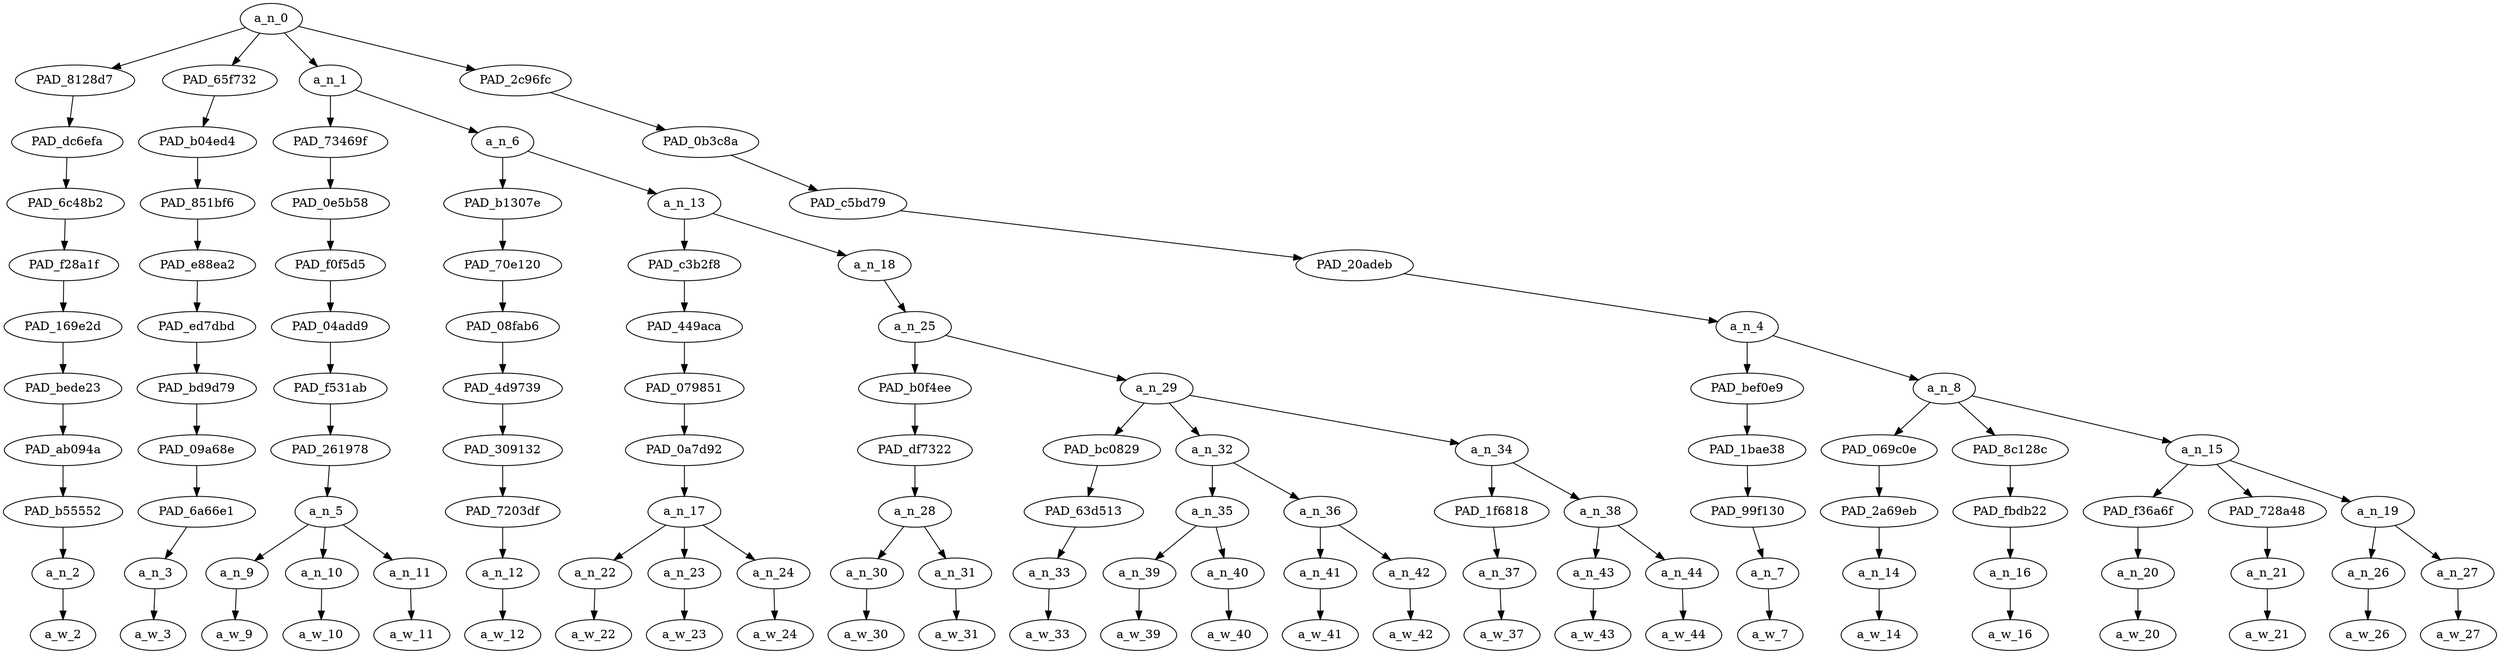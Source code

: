 strict digraph "" {
	a_n_0	[div_dir=-1,
		index=0,
		level=10,
		pos="14.73654513888889,10!",
		text_span="[0, 1, 2, 3, 4, 5, 6, 7, 8, 9, 10, 11, 12, 13, 14, 15, 16, 17, 18, 19, 20, 21, 22, 23, 24, 25]",
		value=0.99999999];
	PAD_8128d7	[div_dir=1,
		index=1,
		level=9,
		pos="17.0,9!",
		text_span="[17]",
		value=0.01513922];
	a_n_0 -> PAD_8128d7;
	PAD_65f732	[div_dir=1,
		index=2,
		level=9,
		pos="18.0,9!",
		text_span="[18]",
		value=0.01850010];
	a_n_0 -> PAD_65f732;
	a_n_1	[div_dir=1,
		index=0,
		level=9,
		pos="3.140625,9!",
		text_span="[0, 1, 2, 3, 4, 5, 6, 7, 8, 9, 10, 11, 12, 13, 14, 15, 16]",
		value=0.51699505];
	a_n_0 -> a_n_1;
	PAD_2c96fc	[div_dir=-1,
		index=3,
		level=9,
		pos="20.805555555555557,9!",
		text_span="[19, 20, 21, 22, 23, 24, 25]",
		value=0.44934629];
	a_n_0 -> PAD_2c96fc;
	PAD_dc6efa	[div_dir=1,
		index=2,
		level=8,
		pos="17.0,8!",
		text_span="[17]",
		value=0.01513922];
	PAD_8128d7 -> PAD_dc6efa;
	PAD_6c48b2	[div_dir=1,
		index=3,
		level=7,
		pos="17.0,7!",
		text_span="[17]",
		value=0.01513922];
	PAD_dc6efa -> PAD_6c48b2;
	PAD_f28a1f	[div_dir=1,
		index=4,
		level=6,
		pos="17.0,6!",
		text_span="[17]",
		value=0.01513922];
	PAD_6c48b2 -> PAD_f28a1f;
	PAD_169e2d	[div_dir=1,
		index=4,
		level=5,
		pos="17.0,5!",
		text_span="[17]",
		value=0.01513922];
	PAD_f28a1f -> PAD_169e2d;
	PAD_bede23	[div_dir=1,
		index=5,
		level=4,
		pos="17.0,4!",
		text_span="[17]",
		value=0.01513922];
	PAD_169e2d -> PAD_bede23;
	PAD_ab094a	[div_dir=1,
		index=7,
		level=3,
		pos="17.0,3!",
		text_span="[17]",
		value=0.01513922];
	PAD_bede23 -> PAD_ab094a;
	PAD_b55552	[div_dir=1,
		index=9,
		level=2,
		pos="17.0,2!",
		text_span="[17]",
		value=0.01513922];
	PAD_ab094a -> PAD_b55552;
	a_n_2	[div_dir=1,
		index=17,
		level=1,
		pos="17.0,1!",
		text_span="[17]",
		value=0.01513922];
	PAD_b55552 -> a_n_2;
	a_w_2	[div_dir=0,
		index=17,
		level=0,
		pos="17,0!",
		text_span="[17]",
		value=i];
	a_n_2 -> a_w_2;
	PAD_b04ed4	[div_dir=1,
		index=3,
		level=8,
		pos="18.0,8!",
		text_span="[18]",
		value=0.01850010];
	PAD_65f732 -> PAD_b04ed4;
	PAD_851bf6	[div_dir=1,
		index=4,
		level=7,
		pos="18.0,7!",
		text_span="[18]",
		value=0.01850010];
	PAD_b04ed4 -> PAD_851bf6;
	PAD_e88ea2	[div_dir=1,
		index=5,
		level=6,
		pos="18.0,6!",
		text_span="[18]",
		value=0.01850010];
	PAD_851bf6 -> PAD_e88ea2;
	PAD_ed7dbd	[div_dir=1,
		index=5,
		level=5,
		pos="18.0,5!",
		text_span="[18]",
		value=0.01850010];
	PAD_e88ea2 -> PAD_ed7dbd;
	PAD_bd9d79	[div_dir=1,
		index=6,
		level=4,
		pos="18.0,4!",
		text_span="[18]",
		value=0.01850010];
	PAD_ed7dbd -> PAD_bd9d79;
	PAD_09a68e	[div_dir=1,
		index=8,
		level=3,
		pos="18.0,3!",
		text_span="[18]",
		value=0.01850010];
	PAD_bd9d79 -> PAD_09a68e;
	PAD_6a66e1	[div_dir=1,
		index=10,
		level=2,
		pos="18.0,2!",
		text_span="[18]",
		value=0.01850010];
	PAD_09a68e -> PAD_6a66e1;
	a_n_3	[div_dir=1,
		index=18,
		level=1,
		pos="18.0,1!",
		text_span="[18]",
		value=0.01850010];
	PAD_6a66e1 -> a_n_3;
	a_w_3	[div_dir=0,
		index=18,
		level=0,
		pos="18,0!",
		text_span="[18]",
		value=always];
	a_n_3 -> a_w_3;
	PAD_73469f	[div_dir=1,
		index=0,
		level=8,
		pos="1.0,8!",
		text_span="[0, 1, 2]",
		value=0.18456608];
	a_n_1 -> PAD_73469f;
	a_n_6	[div_dir=1,
		index=1,
		level=8,
		pos="5.28125,8!",
		text_span="[3, 4, 5, 6, 7, 8, 9, 10, 11, 12, 13, 14, 15, 16]",
		value=0.33225695];
	a_n_1 -> a_n_6;
	PAD_0e5b58	[div_dir=1,
		index=0,
		level=7,
		pos="1.0,7!",
		text_span="[0, 1, 2]",
		value=0.18456608];
	PAD_73469f -> PAD_0e5b58;
	PAD_f0f5d5	[div_dir=1,
		index=0,
		level=6,
		pos="1.0,6!",
		text_span="[0, 1, 2]",
		value=0.18456608];
	PAD_0e5b58 -> PAD_f0f5d5;
	PAD_04add9	[div_dir=1,
		index=0,
		level=5,
		pos="1.0,5!",
		text_span="[0, 1, 2]",
		value=0.18456608];
	PAD_f0f5d5 -> PAD_04add9;
	PAD_f531ab	[div_dir=1,
		index=0,
		level=4,
		pos="1.0,4!",
		text_span="[0, 1, 2]",
		value=0.18456608];
	PAD_04add9 -> PAD_f531ab;
	PAD_261978	[div_dir=1,
		index=0,
		level=3,
		pos="1.0,3!",
		text_span="[0, 1, 2]",
		value=0.18456608];
	PAD_f531ab -> PAD_261978;
	a_n_5	[div_dir=1,
		index=0,
		level=2,
		pos="1.0,2!",
		text_span="[0, 1, 2]",
		value=0.18456608];
	PAD_261978 -> a_n_5;
	a_n_9	[div_dir=1,
		index=0,
		level=1,
		pos="0.0,1!",
		text_span="[0]",
		value=0.03102704];
	a_n_5 -> a_n_9;
	a_n_10	[div_dir=1,
		index=1,
		level=1,
		pos="1.0,1!",
		text_span="[1]",
		value=0.04252176];
	a_n_5 -> a_n_10;
	a_n_11	[div_dir=-1,
		index=2,
		level=1,
		pos="2.0,1!",
		text_span="[2]",
		value=0.11100321];
	a_n_5 -> a_n_11;
	a_w_9	[div_dir=0,
		index=0,
		level=0,
		pos="0,0!",
		text_span="[0]",
		value="<user>"];
	a_n_9 -> a_w_9;
	a_w_10	[div_dir=0,
		index=1,
		level=0,
		pos="1,0!",
		text_span="[1]",
		value="<user>1"];
	a_n_10 -> a_w_10;
	a_w_11	[div_dir=0,
		index=2,
		level=0,
		pos="2,0!",
		text_span="[2]",
		value=dawg];
	a_n_11 -> a_w_11;
	PAD_b1307e	[div_dir=1,
		index=1,
		level=7,
		pos="3.0,7!",
		text_span="[3]",
		value=0.01883568];
	a_n_6 -> PAD_b1307e;
	a_n_13	[div_dir=1,
		index=2,
		level=7,
		pos="7.5625,7!",
		text_span="[4, 5, 6, 7, 8, 9, 10, 11, 12, 13, 14, 15, 16]",
		value=0.31324066];
	a_n_6 -> a_n_13;
	PAD_70e120	[div_dir=1,
		index=1,
		level=6,
		pos="3.0,6!",
		text_span="[3]",
		value=0.01883568];
	PAD_b1307e -> PAD_70e120;
	PAD_08fab6	[div_dir=1,
		index=1,
		level=5,
		pos="3.0,5!",
		text_span="[3]",
		value=0.01883568];
	PAD_70e120 -> PAD_08fab6;
	PAD_4d9739	[div_dir=1,
		index=1,
		level=4,
		pos="3.0,4!",
		text_span="[3]",
		value=0.01883568];
	PAD_08fab6 -> PAD_4d9739;
	PAD_309132	[div_dir=1,
		index=1,
		level=3,
		pos="3.0,3!",
		text_span="[3]",
		value=0.01883568];
	PAD_4d9739 -> PAD_309132;
	PAD_7203df	[div_dir=1,
		index=1,
		level=2,
		pos="3.0,2!",
		text_span="[3]",
		value=0.01883568];
	PAD_309132 -> PAD_7203df;
	a_n_12	[div_dir=1,
		index=3,
		level=1,
		pos="3.0,1!",
		text_span="[3]",
		value=0.01883568];
	PAD_7203df -> a_n_12;
	a_w_12	[div_dir=0,
		index=3,
		level=0,
		pos="3,0!",
		text_span="[3]",
		value=at];
	a_n_12 -> a_w_12;
	PAD_c3b2f8	[div_dir=-1,
		index=2,
		level=6,
		pos="5.0,6!",
		text_span="[4, 5, 6]",
		value=0.05554277];
	a_n_13 -> PAD_c3b2f8;
	a_n_18	[div_dir=1,
		index=3,
		level=6,
		pos="10.125,6!",
		text_span="[7, 8, 9, 10, 11, 12, 13, 14, 15, 16]",
		value=0.25753747];
	a_n_13 -> a_n_18;
	PAD_449aca	[div_dir=-1,
		index=2,
		level=5,
		pos="5.0,5!",
		text_span="[4, 5, 6]",
		value=0.05554277];
	PAD_c3b2f8 -> PAD_449aca;
	PAD_079851	[div_dir=-1,
		index=2,
		level=4,
		pos="5.0,4!",
		text_span="[4, 5, 6]",
		value=0.05554277];
	PAD_449aca -> PAD_079851;
	PAD_0a7d92	[div_dir=-1,
		index=2,
		level=3,
		pos="5.0,3!",
		text_span="[4, 5, 6]",
		value=0.05554277];
	PAD_079851 -> PAD_0a7d92;
	a_n_17	[div_dir=-1,
		index=2,
		level=2,
		pos="5.0,2!",
		text_span="[4, 5, 6]",
		value=0.05554277];
	PAD_0a7d92 -> a_n_17;
	a_n_22	[div_dir=1,
		index=4,
		level=1,
		pos="4.0,1!",
		text_span="[4]",
		value=0.01744208];
	a_n_17 -> a_n_22;
	a_n_23	[div_dir=-1,
		index=5,
		level=1,
		pos="5.0,1!",
		text_span="[5]",
		value=0.01604442];
	a_n_17 -> a_n_23;
	a_n_24	[div_dir=-1,
		index=6,
		level=1,
		pos="6.0,1!",
		text_span="[6]",
		value=0.02203110];
	a_n_17 -> a_n_24;
	a_w_22	[div_dir=0,
		index=4,
		level=0,
		pos="4,0!",
		text_span="[4]",
		value=my];
	a_n_22 -> a_w_22;
	a_w_23	[div_dir=0,
		index=5,
		level=0,
		pos="5,0!",
		text_span="[5]",
		value=last];
	a_n_23 -> a_w_23;
	a_w_24	[div_dir=0,
		index=6,
		level=0,
		pos="6,0!",
		text_span="[6]",
		value=job];
	a_n_24 -> a_w_24;
	a_n_25	[div_dir=1,
		index=3,
		level=5,
		pos="10.125,5!",
		text_span="[7, 8, 9, 10, 11, 12, 13, 14, 15, 16]",
		value=0.25734002];
	a_n_18 -> a_n_25;
	PAD_b0f4ee	[div_dir=-1,
		index=3,
		level=4,
		pos="7.5,4!",
		text_span="[7, 8]",
		value=0.04343043];
	a_n_25 -> PAD_b0f4ee;
	a_n_29	[div_dir=1,
		index=4,
		level=4,
		pos="12.75,4!",
		text_span="[9, 10, 11, 12, 13, 14, 15, 16]",
		value=0.21371215];
	a_n_25 -> a_n_29;
	PAD_df7322	[div_dir=-1,
		index=3,
		level=3,
		pos="7.5,3!",
		text_span="[7, 8]",
		value=0.04343043];
	PAD_b0f4ee -> PAD_df7322;
	a_n_28	[div_dir=-1,
		index=3,
		level=2,
		pos="7.5,2!",
		text_span="[7, 8]",
		value=0.04343043];
	PAD_df7322 -> a_n_28;
	a_n_30	[div_dir=-1,
		index=7,
		level=1,
		pos="7.0,1!",
		text_span="[7]",
		value=0.01717593];
	a_n_28 -> a_n_30;
	a_n_31	[div_dir=1,
		index=8,
		level=1,
		pos="8.0,1!",
		text_span="[8]",
		value=0.02625090];
	a_n_28 -> a_n_31;
	a_w_30	[div_dir=0,
		index=7,
		level=0,
		pos="7,0!",
		text_span="[7]",
		value=all];
	a_n_30 -> a_w_30;
	a_w_31	[div_dir=0,
		index=8,
		level=0,
		pos="8,0!",
		text_span="[8]",
		value=them];
	a_n_31 -> a_w_31;
	PAD_bc0829	[div_dir=1,
		index=5,
		level=3,
		pos="13.0,3!",
		text_span="[13]",
		value=0.01634168];
	a_n_29 -> PAD_bc0829;
	a_n_32	[div_dir=1,
		index=4,
		level=3,
		pos="10.5,3!",
		text_span="[9, 10, 11, 12]",
		value=0.13890935];
	a_n_29 -> a_n_32;
	a_n_34	[div_dir=1,
		index=6,
		level=3,
		pos="14.75,3!",
		text_span="[14, 15, 16]",
		value=0.05823858];
	a_n_29 -> a_n_34;
	PAD_63d513	[div_dir=1,
		index=6,
		level=2,
		pos="13.0,2!",
		text_span="[13]",
		value=0.01634168];
	PAD_bc0829 -> PAD_63d513;
	a_n_33	[div_dir=1,
		index=13,
		level=1,
		pos="13.0,1!",
		text_span="[13]",
		value=0.01634168];
	PAD_63d513 -> a_n_33;
	a_w_33	[div_dir=0,
		index=13,
		level=0,
		pos="13,0!",
		text_span="[13]",
		value=or];
	a_n_33 -> a_w_33;
	a_n_35	[div_dir=1,
		index=4,
		level=2,
		pos="9.5,2!",
		text_span="[9, 10]",
		value=0.09789295];
	a_n_32 -> a_n_35;
	a_n_36	[div_dir=1,
		index=5,
		level=2,
		pos="11.5,2!",
		text_span="[11, 12]",
		value=0.04074572];
	a_n_32 -> a_n_36;
	a_n_39	[div_dir=1,
		index=9,
		level=1,
		pos="9.0,1!",
		text_span="[9]",
		value=0.06191009];
	a_n_35 -> a_n_39;
	a_n_40	[div_dir=1,
		index=10,
		level=1,
		pos="10.0,1!",
		text_span="[10]",
		value=0.03570891];
	a_n_35 -> a_n_40;
	a_w_39	[div_dir=0,
		index=9,
		level=0,
		pos="9,0!",
		text_span="[9]",
		value=white];
	a_n_39 -> a_w_39;
	a_w_40	[div_dir=0,
		index=10,
		level=0,
		pos="10,0!",
		text_span="[10]",
		value=boys];
	a_n_40 -> a_w_40;
	a_n_41	[div_dir=1,
		index=11,
		level=1,
		pos="11.0,1!",
		text_span="[11]",
		value=0.01747541];
	a_n_36 -> a_n_41;
	a_n_42	[div_dir=1,
		index=12,
		level=1,
		pos="12.0,1!",
		text_span="[12]",
		value=0.02316217];
	a_n_36 -> a_n_42;
	a_w_41	[div_dir=0,
		index=11,
		level=0,
		pos="11,0!",
		text_span="[11]",
		value=was];
	a_n_41 -> a_w_41;
	a_w_42	[div_dir=0,
		index=12,
		level=0,
		pos="12,0!",
		text_span="[12]",
		value=married];
	a_n_42 -> a_w_42;
	PAD_1f6818	[div_dir=1,
		index=7,
		level=2,
		pos="14.0,2!",
		text_span="[14]",
		value=0.01400802];
	a_n_34 -> PAD_1f6818;
	a_n_38	[div_dir=1,
		index=8,
		level=2,
		pos="15.5,2!",
		text_span="[15, 16]",
		value=0.04419409];
	a_n_34 -> a_n_38;
	a_n_37	[div_dir=1,
		index=14,
		level=1,
		pos="14.0,1!",
		text_span="[14]",
		value=0.01400802];
	PAD_1f6818 -> a_n_37;
	a_w_37	[div_dir=0,
		index=14,
		level=0,
		pos="14,0!",
		text_span="[14]",
		value=was1];
	a_n_37 -> a_w_37;
	a_n_43	[div_dir=1,
		index=15,
		level=1,
		pos="15.0,1!",
		text_span="[15]",
		value=0.01616239];
	a_n_38 -> a_n_43;
	a_n_44	[div_dir=-1,
		index=16,
		level=1,
		pos="16.0,1!",
		text_span="[16]",
		value=0.02802308];
	a_n_38 -> a_n_44;
	a_w_43	[div_dir=0,
		index=15,
		level=0,
		pos="15,0!",
		text_span="[15]",
		value=before];
	a_n_43 -> a_w_43;
	a_w_44	[div_dir=0,
		index=16,
		level=0,
		pos="16,0!",
		text_span="[16]",
		value=n];
	a_n_44 -> a_w_44;
	PAD_0b3c8a	[div_dir=-1,
		index=4,
		level=8,
		pos="20.805555555555557,8!",
		text_span="[19, 20, 21, 22, 23, 24, 25]",
		value=0.44934629];
	PAD_2c96fc -> PAD_0b3c8a;
	PAD_c5bd79	[div_dir=-1,
		index=5,
		level=7,
		pos="20.805555555555557,7!",
		text_span="[19, 20, 21, 22, 23, 24, 25]",
		value=0.44934629];
	PAD_0b3c8a -> PAD_c5bd79;
	PAD_20adeb	[div_dir=-1,
		index=6,
		level=6,
		pos="20.805555555555557,6!",
		text_span="[19, 20, 21, 22, 23, 24, 25]",
		value=0.44934629];
	PAD_c5bd79 -> PAD_20adeb;
	a_n_4	[div_dir=-1,
		index=6,
		level=5,
		pos="20.805555555555557,5!",
		text_span="[19, 20, 21, 22, 23, 24, 25]",
		value=0.44934629];
	PAD_20adeb -> a_n_4;
	PAD_bef0e9	[div_dir=1,
		index=7,
		level=4,
		pos="19.0,4!",
		text_span="[19]",
		value=0.02813546];
	a_n_4 -> PAD_bef0e9;
	a_n_8	[div_dir=-1,
		index=8,
		level=4,
		pos="22.61111111111111,4!",
		text_span="[20, 21, 22, 23, 24, 25]",
		value=0.42092835];
	a_n_4 -> a_n_8;
	PAD_1bae38	[div_dir=1,
		index=9,
		level=3,
		pos="19.0,3!",
		text_span="[19]",
		value=0.02813546];
	PAD_bef0e9 -> PAD_1bae38;
	PAD_99f130	[div_dir=1,
		index=11,
		level=2,
		pos="19.0,2!",
		text_span="[19]",
		value=0.02813546];
	PAD_1bae38 -> PAD_99f130;
	a_n_7	[div_dir=1,
		index=19,
		level=1,
		pos="19.0,1!",
		text_span="[19]",
		value=0.02813546];
	PAD_99f130 -> a_n_7;
	a_w_7	[div_dir=0,
		index=19,
		level=0,
		pos="19,0!",
		text_span="[19]",
		value=heard];
	a_n_7 -> a_w_7;
	PAD_069c0e	[div_dir=1,
		index=10,
		level=3,
		pos="20.0,3!",
		text_span="[20]",
		value=0.02370994];
	a_n_8 -> PAD_069c0e;
	PAD_8c128c	[div_dir=-1,
		index=12,
		level=3,
		pos="25.0,3!",
		text_span="[25]",
		value=0.04469273];
	a_n_8 -> PAD_8c128c;
	a_n_15	[div_dir=-1,
		index=11,
		level=3,
		pos="22.833333333333332,3!",
		text_span="[21, 22, 23, 24]",
		value=0.35221315];
	a_n_8 -> a_n_15;
	PAD_2a69eb	[div_dir=1,
		index=12,
		level=2,
		pos="20.0,2!",
		text_span="[20]",
		value=0.02370994];
	PAD_069c0e -> PAD_2a69eb;
	a_n_14	[div_dir=1,
		index=20,
		level=1,
		pos="20.0,1!",
		text_span="[20]",
		value=0.02370994];
	PAD_2a69eb -> a_n_14;
	a_w_14	[div_dir=0,
		index=20,
		level=0,
		pos="20,0!",
		text_span="[20]",
		value=my1];
	a_n_14 -> a_w_14;
	PAD_fbdb22	[div_dir=-1,
		index=16,
		level=2,
		pos="25.0,2!",
		text_span="[25]",
		value=0.04469273];
	PAD_8c128c -> PAD_fbdb22;
	a_n_16	[div_dir=-1,
		index=25,
		level=1,
		pos="25.0,1!",
		text_span="[25]",
		value=0.04469273];
	PAD_fbdb22 -> a_n_16;
	a_w_16	[div_dir=0,
		index=25,
		level=0,
		pos="25,0!",
		text_span="[25]",
		value=dude];
	a_n_16 -> a_w_16;
	PAD_f36a6f	[div_dir=1,
		index=14,
		level=2,
		pos="23.0,2!",
		text_span="[23]",
		value=0.05931677];
	a_n_15 -> PAD_f36a6f;
	PAD_728a48	[div_dir=1,
		index=15,
		level=2,
		pos="24.0,2!",
		text_span="[24]",
		value=0.04393457];
	a_n_15 -> PAD_728a48;
	a_n_19	[div_dir=-1,
		index=13,
		level=2,
		pos="21.5,2!",
		text_span="[21, 22]",
		value=0.24870575];
	a_n_15 -> a_n_19;
	a_n_20	[div_dir=1,
		index=23,
		level=1,
		pos="23.0,1!",
		text_span="[23]",
		value=0.05931677];
	PAD_f36a6f -> a_n_20;
	a_w_20	[div_dir=0,
		index=23,
		level=0,
		pos="23,0!",
		text_span="[23]",
		value=ass];
	a_n_20 -> a_w_20;
	a_n_21	[div_dir=1,
		index=24,
		level=1,
		pos="24.0,1!",
		text_span="[24]",
		value=0.04393457];
	PAD_728a48 -> a_n_21;
	a_w_21	[div_dir=0,
		index=24,
		level=0,
		pos="24,0!",
		text_span="[24]",
		value=wife];
	a_n_21 -> a_w_21;
	a_n_26	[div_dir=-1,
		index=21,
		level=1,
		pos="21.0,1!",
		text_span="[21]",
		value=0.10067485];
	a_n_19 -> a_n_26;
	a_n_27	[div_dir=-1,
		index=22,
		level=1,
		pos="22.0,1!",
		text_span="[22]",
		value=0.14747084];
	a_n_19 -> a_n_27;
	a_w_26	[div_dir=0,
		index=21,
		level=0,
		pos="21,0!",
		text_span="[21]",
		value=fuckin];
	a_n_26 -> a_w_26;
	a_w_27	[div_dir=0,
		index=22,
		level=0,
		pos="22,0!",
		text_span="[22]",
		value=whore];
	a_n_27 -> a_w_27;
}
